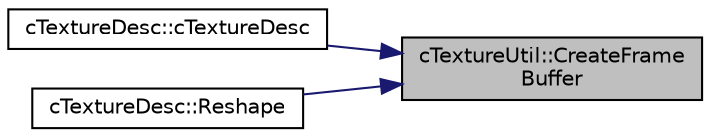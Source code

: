 digraph "cTextureUtil::CreateFrameBuffer"
{
 // LATEX_PDF_SIZE
  edge [fontname="Helvetica",fontsize="10",labelfontname="Helvetica",labelfontsize="10"];
  node [fontname="Helvetica",fontsize="10",shape=record];
  rankdir="RL";
  Node1 [label="cTextureUtil::CreateFrame\lBuffer",height=0.2,width=0.4,color="black", fillcolor="grey75", style="filled", fontcolor="black",tooltip=" "];
  Node1 -> Node2 [dir="back",color="midnightblue",fontsize="10",style="solid",fontname="Helvetica"];
  Node2 [label="cTextureDesc::cTextureDesc",height=0.2,width=0.4,color="black", fillcolor="white", style="filled",URL="$classc_texture_desc.html#ad54f2adb7a186f0cbbfab9ebf7af582a",tooltip=" "];
  Node1 -> Node3 [dir="back",color="midnightblue",fontsize="10",style="solid",fontname="Helvetica"];
  Node3 [label="cTextureDesc::Reshape",height=0.2,width=0.4,color="black", fillcolor="white", style="filled",URL="$classc_texture_desc.html#a6761720ecc5cf910833e11dd248dfa79",tooltip=" "];
}
